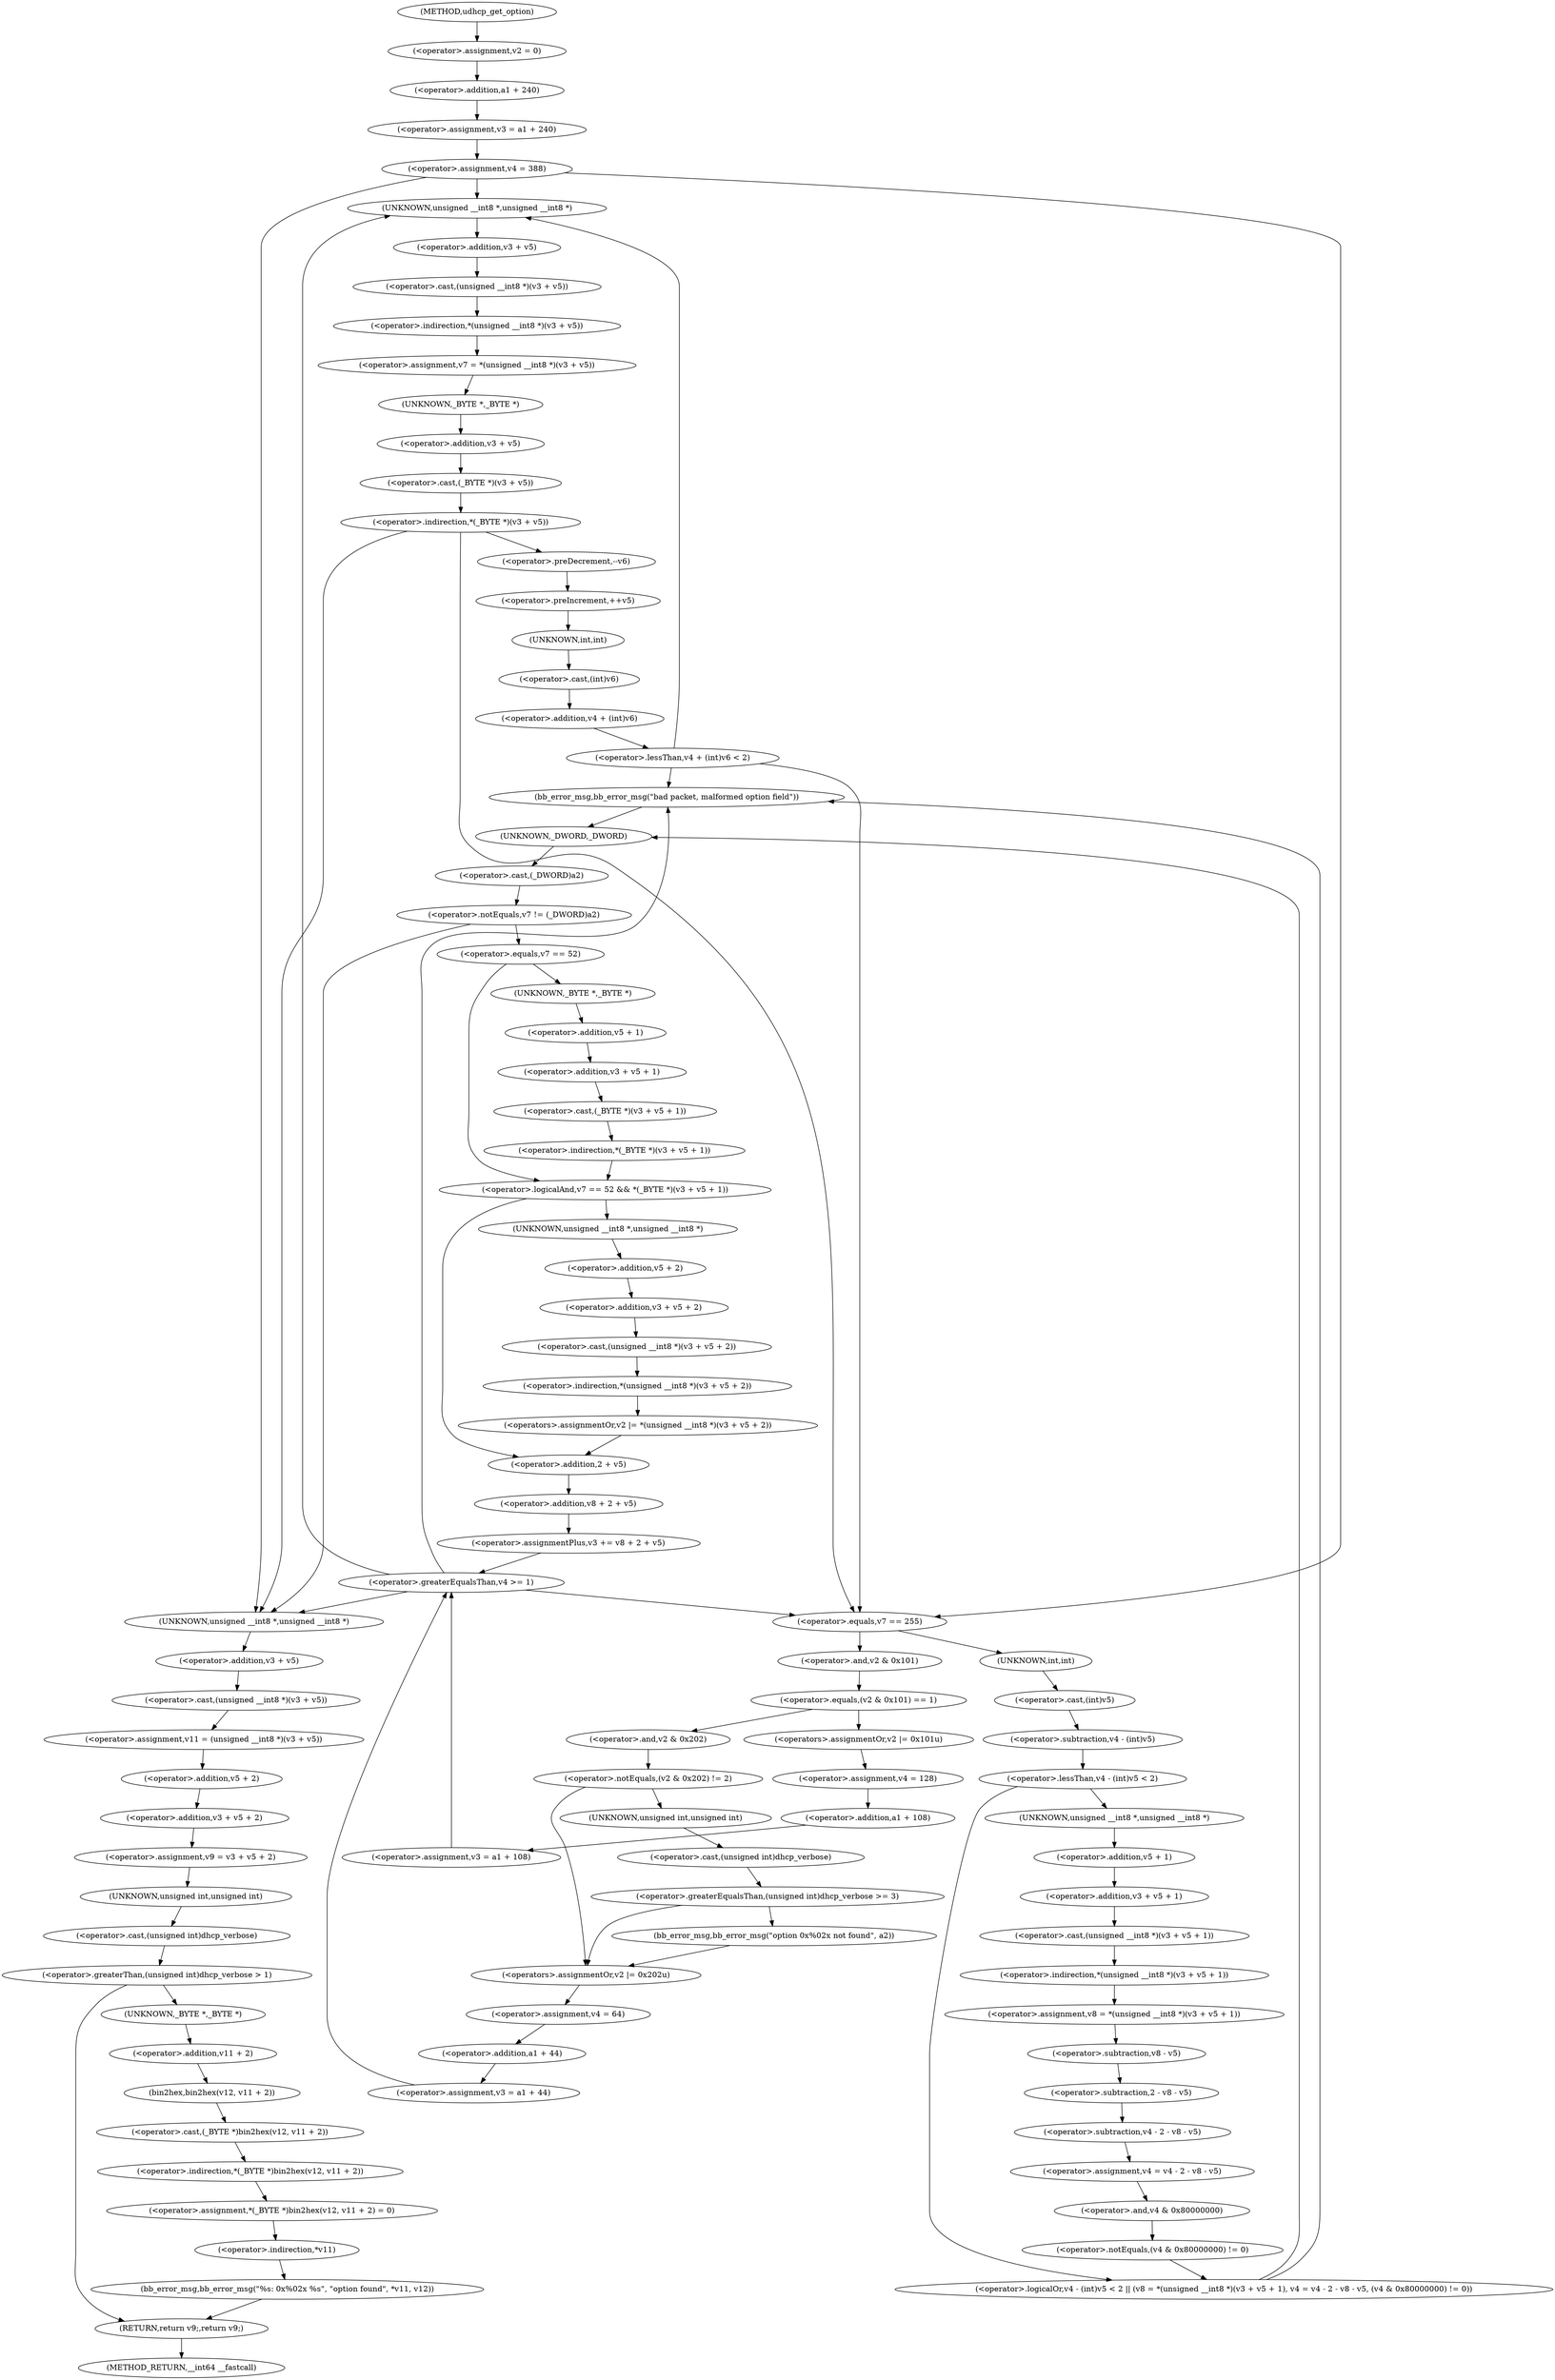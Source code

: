 digraph udhcp_get_option {  
"1000125" [label = "(<operator>.assignment,v2 = 0)" ]
"1000128" [label = "(<operator>.assignment,v3 = a1 + 240)" ]
"1000130" [label = "(<operator>.addition,a1 + 240)" ]
"1000133" [label = "(<operator>.assignment,v4 = 388)" ]
"1000144" [label = "(<operator>.assignment,v7 = *(unsigned __int8 *)(v3 + v5))" ]
"1000146" [label = "(<operator>.indirection,*(unsigned __int8 *)(v3 + v5))" ]
"1000147" [label = "(<operator>.cast,(unsigned __int8 *)(v3 + v5))" ]
"1000148" [label = "(UNKNOWN,unsigned __int8 *,unsigned __int8 *)" ]
"1000149" [label = "(<operator>.addition,v3 + v5)" ]
"1000153" [label = "(<operator>.indirection,*(_BYTE *)(v3 + v5))" ]
"1000154" [label = "(<operator>.cast,(_BYTE *)(v3 + v5))" ]
"1000155" [label = "(UNKNOWN,_BYTE *,_BYTE *)" ]
"1000156" [label = "(<operator>.addition,v3 + v5)" ]
"1000160" [label = "(<operator>.preDecrement,--v6)" ]
"1000162" [label = "(<operator>.preIncrement,++v5)" ]
"1000165" [label = "(<operator>.lessThan,v4 + (int)v6 < 2)" ]
"1000166" [label = "(<operator>.addition,v4 + (int)v6)" ]
"1000168" [label = "(<operator>.cast,(int)v6)" ]
"1000169" [label = "(UNKNOWN,int,int)" ]
"1000174" [label = "(<operator>.equals,v7 == 255)" ]
"1000179" [label = "(<operator>.equals,(v2 & 0x101) == 1)" ]
"1000180" [label = "(<operator>.and,v2 & 0x101)" ]
"1000185" [label = "(<operators>.assignmentOr,v2 |= 0x101u)" ]
"1000188" [label = "(<operator>.assignment,v4 = 128)" ]
"1000191" [label = "(<operator>.assignment,v3 = a1 + 108)" ]
"1000193" [label = "(<operator>.addition,a1 + 108)" ]
"1000199" [label = "(<operator>.notEquals,(v2 & 0x202) != 2)" ]
"1000200" [label = "(<operator>.and,v2 & 0x202)" ]
"1000206" [label = "(<operator>.greaterEqualsThan,(unsigned int)dhcp_verbose >= 3)" ]
"1000207" [label = "(<operator>.cast,(unsigned int)dhcp_verbose)" ]
"1000208" [label = "(UNKNOWN,unsigned int,unsigned int)" ]
"1000211" [label = "(bb_error_msg,bb_error_msg(\"option 0x%02x not found\", a2))" ]
"1000215" [label = "(<operators>.assignmentOr,v2 |= 0x202u)" ]
"1000218" [label = "(<operator>.assignment,v4 = 64)" ]
"1000221" [label = "(<operator>.assignment,v3 = a1 + 44)" ]
"1000223" [label = "(<operator>.addition,a1 + 44)" ]
"1000228" [label = "(<operator>.logicalOr,v4 - (int)v5 < 2 || (v8 = *(unsigned __int8 *)(v3 + v5 + 1), v4 = v4 - 2 - v8 - v5, (v4 & 0x80000000) != 0))" ]
"1000229" [label = "(<operator>.lessThan,v4 - (int)v5 < 2)" ]
"1000230" [label = "(<operator>.subtraction,v4 - (int)v5)" ]
"1000232" [label = "(<operator>.cast,(int)v5)" ]
"1000233" [label = "(UNKNOWN,int,int)" ]
"1000237" [label = "(<operator>.assignment,v8 = *(unsigned __int8 *)(v3 + v5 + 1))" ]
"1000239" [label = "(<operator>.indirection,*(unsigned __int8 *)(v3 + v5 + 1))" ]
"1000240" [label = "(<operator>.cast,(unsigned __int8 *)(v3 + v5 + 1))" ]
"1000241" [label = "(UNKNOWN,unsigned __int8 *,unsigned __int8 *)" ]
"1000242" [label = "(<operator>.addition,v3 + v5 + 1)" ]
"1000244" [label = "(<operator>.addition,v5 + 1)" ]
"1000248" [label = "(<operator>.assignment,v4 = v4 - 2 - v8 - v5)" ]
"1000250" [label = "(<operator>.subtraction,v4 - 2 - v8 - v5)" ]
"1000252" [label = "(<operator>.subtraction,2 - v8 - v5)" ]
"1000254" [label = "(<operator>.subtraction,v8 - v5)" ]
"1000257" [label = "(<operator>.notEquals,(v4 & 0x80000000) != 0)" ]
"1000258" [label = "(<operator>.and,v4 & 0x80000000)" ]
"1000264" [label = "(bb_error_msg,bb_error_msg(\"bad packet, malformed option field\"))" ]
"1000268" [label = "(<operator>.notEquals,v7 != (_DWORD)a2)" ]
"1000270" [label = "(<operator>.cast,(_DWORD)a2)" ]
"1000271" [label = "(UNKNOWN,_DWORD,_DWORD)" ]
"1000275" [label = "(<operator>.logicalAnd,v7 == 52 && *(_BYTE *)(v3 + v5 + 1))" ]
"1000276" [label = "(<operator>.equals,v7 == 52)" ]
"1000279" [label = "(<operator>.indirection,*(_BYTE *)(v3 + v5 + 1))" ]
"1000280" [label = "(<operator>.cast,(_BYTE *)(v3 + v5 + 1))" ]
"1000281" [label = "(UNKNOWN,_BYTE *,_BYTE *)" ]
"1000282" [label = "(<operator>.addition,v3 + v5 + 1)" ]
"1000284" [label = "(<operator>.addition,v5 + 1)" ]
"1000287" [label = "(<operators>.assignmentOr,v2 |= *(unsigned __int8 *)(v3 + v5 + 2))" ]
"1000289" [label = "(<operator>.indirection,*(unsigned __int8 *)(v3 + v5 + 2))" ]
"1000290" [label = "(<operator>.cast,(unsigned __int8 *)(v3 + v5 + 2))" ]
"1000291" [label = "(UNKNOWN,unsigned __int8 *,unsigned __int8 *)" ]
"1000292" [label = "(<operator>.addition,v3 + v5 + 2)" ]
"1000294" [label = "(<operator>.addition,v5 + 2)" ]
"1000297" [label = "(<operator>.assignmentPlus,v3 += v8 + 2 + v5)" ]
"1000299" [label = "(<operator>.addition,v8 + 2 + v5)" ]
"1000301" [label = "(<operator>.addition,2 + v5)" ]
"1000306" [label = "(<operator>.greaterEqualsThan,v4 >= 1)" ]
"1000312" [label = "(<operator>.assignment,v11 = (unsigned __int8 *)(v3 + v5))" ]
"1000314" [label = "(<operator>.cast,(unsigned __int8 *)(v3 + v5))" ]
"1000315" [label = "(UNKNOWN,unsigned __int8 *,unsigned __int8 *)" ]
"1000316" [label = "(<operator>.addition,v3 + v5)" ]
"1000319" [label = "(<operator>.assignment,v9 = v3 + v5 + 2)" ]
"1000321" [label = "(<operator>.addition,v3 + v5 + 2)" ]
"1000323" [label = "(<operator>.addition,v5 + 2)" ]
"1000327" [label = "(<operator>.greaterThan,(unsigned int)dhcp_verbose > 1)" ]
"1000328" [label = "(<operator>.cast,(unsigned int)dhcp_verbose)" ]
"1000329" [label = "(UNKNOWN,unsigned int,unsigned int)" ]
"1000333" [label = "(<operator>.assignment,*(_BYTE *)bin2hex(v12, v11 + 2) = 0)" ]
"1000334" [label = "(<operator>.indirection,*(_BYTE *)bin2hex(v12, v11 + 2))" ]
"1000335" [label = "(<operator>.cast,(_BYTE *)bin2hex(v12, v11 + 2))" ]
"1000336" [label = "(UNKNOWN,_BYTE *,_BYTE *)" ]
"1000337" [label = "(bin2hex,bin2hex(v12, v11 + 2))" ]
"1000339" [label = "(<operator>.addition,v11 + 2)" ]
"1000343" [label = "(bb_error_msg,bb_error_msg(\"%s: 0x%02x %s\", \"option found\", *v11, v12))" ]
"1000346" [label = "(<operator>.indirection,*v11)" ]
"1000349" [label = "(RETURN,return v9;,return v9;)" ]
"1000111" [label = "(METHOD,udhcp_get_option)" ]
"1000351" [label = "(METHOD_RETURN,__int64 __fastcall)" ]
  "1000125" -> "1000130" 
  "1000128" -> "1000133" 
  "1000130" -> "1000128" 
  "1000133" -> "1000148" 
  "1000133" -> "1000174" 
  "1000133" -> "1000315" 
  "1000144" -> "1000155" 
  "1000146" -> "1000144" 
  "1000147" -> "1000146" 
  "1000148" -> "1000149" 
  "1000149" -> "1000147" 
  "1000153" -> "1000174" 
  "1000153" -> "1000315" 
  "1000153" -> "1000160" 
  "1000154" -> "1000153" 
  "1000155" -> "1000156" 
  "1000156" -> "1000154" 
  "1000160" -> "1000162" 
  "1000162" -> "1000169" 
  "1000165" -> "1000148" 
  "1000165" -> "1000174" 
  "1000165" -> "1000264" 
  "1000166" -> "1000165" 
  "1000168" -> "1000166" 
  "1000169" -> "1000168" 
  "1000174" -> "1000180" 
  "1000174" -> "1000233" 
  "1000179" -> "1000185" 
  "1000179" -> "1000200" 
  "1000180" -> "1000179" 
  "1000185" -> "1000188" 
  "1000188" -> "1000193" 
  "1000191" -> "1000306" 
  "1000193" -> "1000191" 
  "1000199" -> "1000208" 
  "1000199" -> "1000215" 
  "1000200" -> "1000199" 
  "1000206" -> "1000211" 
  "1000206" -> "1000215" 
  "1000207" -> "1000206" 
  "1000208" -> "1000207" 
  "1000211" -> "1000215" 
  "1000215" -> "1000218" 
  "1000218" -> "1000223" 
  "1000221" -> "1000306" 
  "1000223" -> "1000221" 
  "1000228" -> "1000264" 
  "1000228" -> "1000271" 
  "1000229" -> "1000228" 
  "1000229" -> "1000241" 
  "1000230" -> "1000229" 
  "1000232" -> "1000230" 
  "1000233" -> "1000232" 
  "1000237" -> "1000254" 
  "1000239" -> "1000237" 
  "1000240" -> "1000239" 
  "1000241" -> "1000244" 
  "1000242" -> "1000240" 
  "1000244" -> "1000242" 
  "1000248" -> "1000258" 
  "1000250" -> "1000248" 
  "1000252" -> "1000250" 
  "1000254" -> "1000252" 
  "1000257" -> "1000228" 
  "1000258" -> "1000257" 
  "1000264" -> "1000271" 
  "1000268" -> "1000276" 
  "1000268" -> "1000315" 
  "1000270" -> "1000268" 
  "1000271" -> "1000270" 
  "1000275" -> "1000291" 
  "1000275" -> "1000301" 
  "1000276" -> "1000281" 
  "1000276" -> "1000275" 
  "1000279" -> "1000275" 
  "1000280" -> "1000279" 
  "1000281" -> "1000284" 
  "1000282" -> "1000280" 
  "1000284" -> "1000282" 
  "1000287" -> "1000301" 
  "1000289" -> "1000287" 
  "1000290" -> "1000289" 
  "1000291" -> "1000294" 
  "1000292" -> "1000290" 
  "1000294" -> "1000292" 
  "1000297" -> "1000306" 
  "1000299" -> "1000297" 
  "1000301" -> "1000299" 
  "1000306" -> "1000148" 
  "1000306" -> "1000174" 
  "1000306" -> "1000315" 
  "1000306" -> "1000264" 
  "1000312" -> "1000323" 
  "1000314" -> "1000312" 
  "1000315" -> "1000316" 
  "1000316" -> "1000314" 
  "1000319" -> "1000329" 
  "1000321" -> "1000319" 
  "1000323" -> "1000321" 
  "1000327" -> "1000336" 
  "1000327" -> "1000349" 
  "1000328" -> "1000327" 
  "1000329" -> "1000328" 
  "1000333" -> "1000346" 
  "1000334" -> "1000333" 
  "1000335" -> "1000334" 
  "1000336" -> "1000339" 
  "1000337" -> "1000335" 
  "1000339" -> "1000337" 
  "1000343" -> "1000349" 
  "1000346" -> "1000343" 
  "1000349" -> "1000351" 
  "1000111" -> "1000125" 
}
